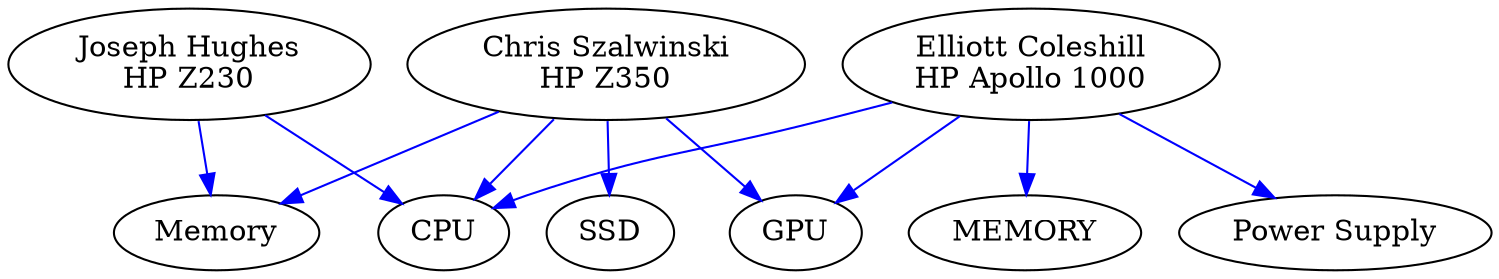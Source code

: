 digraph ordergraph {
"Joseph Hughes
HP Z230"->"CPU"[color=blue];
"Joseph Hughes
HP Z230"->"Memory"[color=blue];
"Chris Szalwinski
HP Z350"->"CPU"[color=blue];
"Chris Szalwinski
HP Z350"->"Memory"[color=blue];
"Chris Szalwinski
HP Z350"->"SSD"[color=blue];
"Chris Szalwinski
HP Z350"->"GPU"[color=blue];
"Elliott Coleshill
HP Apollo 1000"->"CPU"[color=blue];
"Elliott Coleshill
HP Apollo 1000"->"MEMORY"[color=blue];
"Elliott Coleshill
HP Apollo 1000"->"Power Supply"[color=blue];
"Elliott Coleshill
HP Apollo 1000"->"GPU"[color=blue];
}
